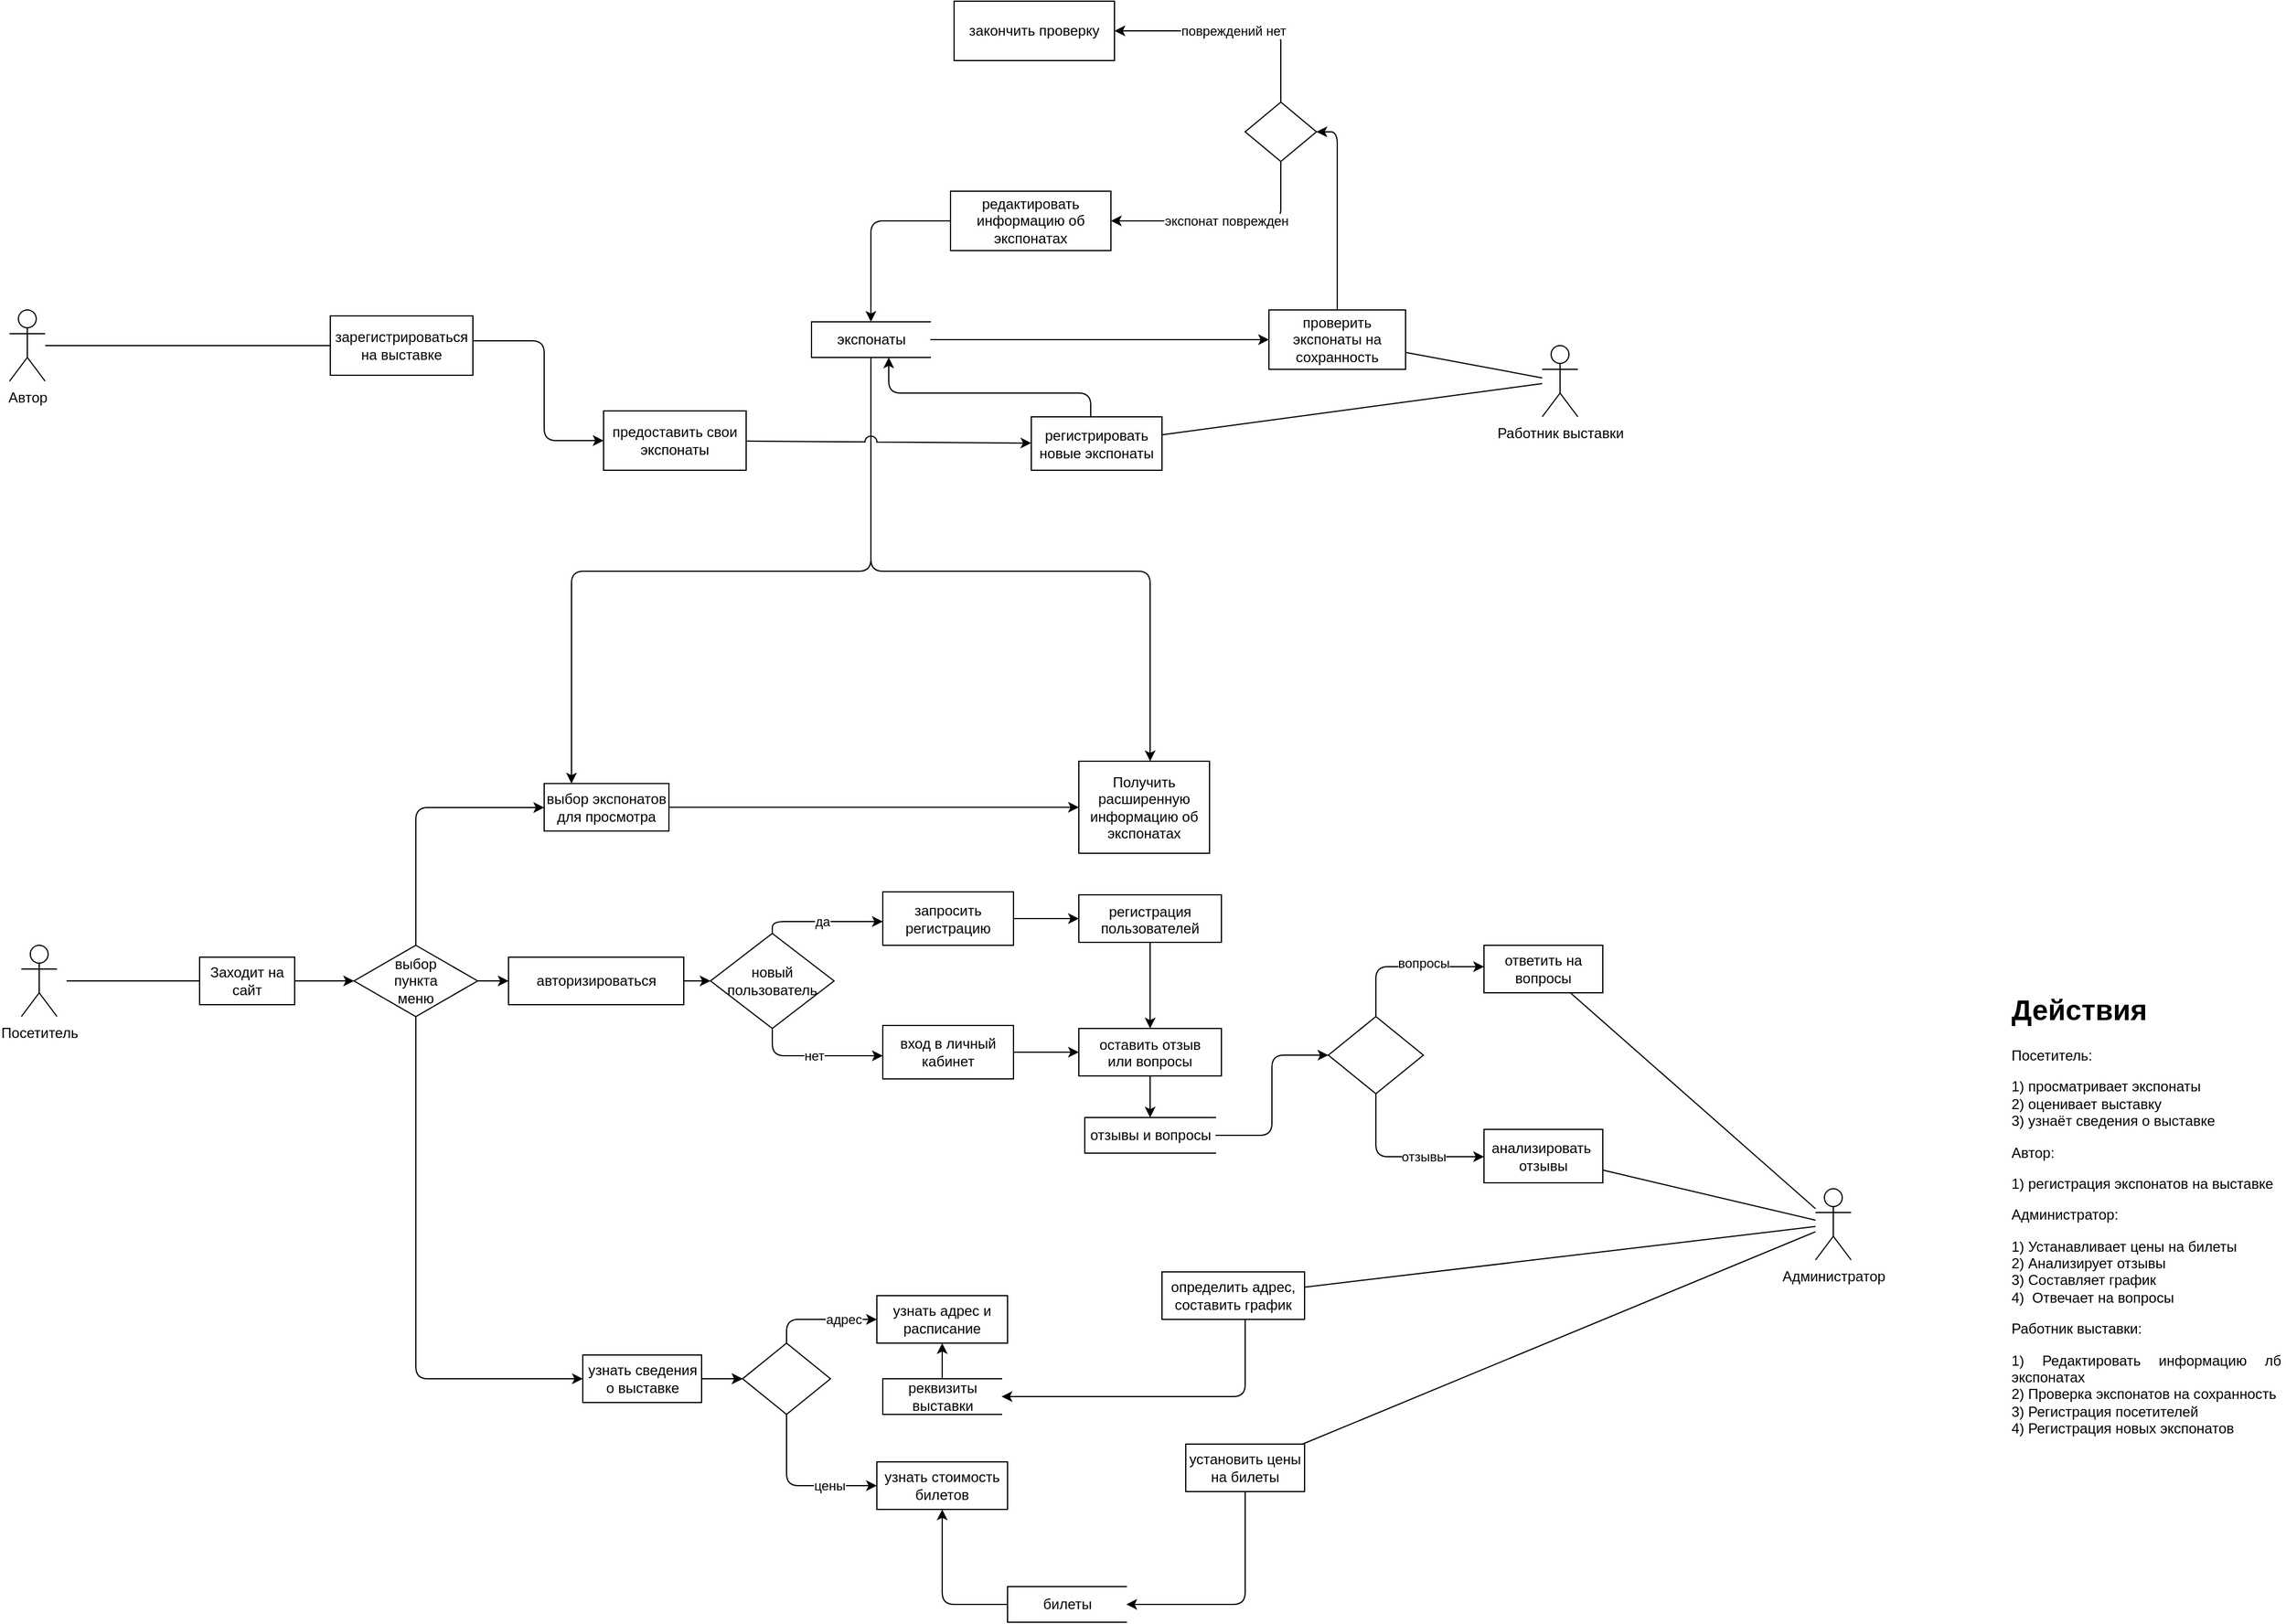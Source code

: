 <mxfile version="15.4.0" type="device" pages="3"><diagram id="r_qnH1HllNbgKLjlJHCZ" name="Page-1"><mxGraphModel dx="1851" dy="1761" grid="1" gridSize="10" guides="1" tooltips="1" connect="1" arrows="1" fold="1" page="1" pageScale="1" pageWidth="827" pageHeight="1169" math="0" shadow="0"><root><mxCell id="0"/><mxCell id="1" parent="0"/><mxCell id="lHqvFT1bvPYRfDelncX7-1" value="&lt;h1&gt;Действия&lt;/h1&gt;&lt;p&gt;Посетитель:&lt;/p&gt;&lt;p style=&quot;text-align: justify&quot;&gt;&lt;span&gt;1) п&lt;/span&gt;&lt;span&gt;росматривает экспонаты&lt;/span&gt;&lt;br&gt;&lt;span&gt;2) оценивает выставку&lt;/span&gt;&lt;br&gt;&lt;span&gt;3) узнаёт сведения о выставке&lt;/span&gt;&lt;br&gt;&lt;/p&gt;&lt;p style=&quot;text-align: justify&quot;&gt;&lt;span&gt;Автор:&lt;/span&gt;&lt;/p&gt;&lt;p style=&quot;text-align: justify&quot;&gt;&lt;span&gt;1) регистрация экспонатов на выставке&lt;/span&gt;&lt;/p&gt;&lt;p style=&quot;text-align: justify&quot;&gt;&lt;span&gt;Администратор:&lt;/span&gt;&lt;/p&gt;&lt;p style=&quot;text-align: justify&quot;&gt;&lt;/p&gt;&lt;div style=&quot;text-align: justify&quot;&gt;&lt;span style=&quot;text-align: left&quot;&gt;1) Устанавливает цены на билеты&lt;/span&gt;&lt;br&gt;&lt;span&gt;2) Анализирует отзывы&lt;/span&gt;&lt;br&gt;&lt;span style=&quot;text-align: left&quot;&gt;3) Составляет график&lt;/span&gt;&lt;/div&gt;&lt;div style=&quot;text-align: justify&quot;&gt;&lt;span style=&quot;text-align: left&quot;&gt;4)&amp;nbsp; Отвечает на вопросы&lt;/span&gt;&lt;/div&gt;&lt;p style=&quot;text-align: justify&quot;&gt;&lt;span style=&quot;text-align: left&quot;&gt;Работник выставки:&lt;/span&gt;&lt;/p&gt;&lt;p style=&quot;text-align: justify&quot;&gt;&lt;span style=&quot;text-align: left&quot;&gt;1) Редактировать информацию лб экспонатах&lt;/span&gt;&lt;br&gt;&lt;span style=&quot;text-align: left&quot;&gt;2) Проверка экспонатов на сохранность&lt;/span&gt;&lt;br&gt;&lt;span style=&quot;text-align: left&quot;&gt;3) Регистрация посетителей&lt;/span&gt;&lt;br&gt;&lt;span style=&quot;text-align: left&quot;&gt;4) Регистрация новых экспонатов&lt;/span&gt;&lt;br&gt;&lt;/p&gt;&lt;p&gt;&lt;/p&gt;&lt;p&gt;&lt;/p&gt;" style="text;html=1;strokeColor=none;fillColor=none;spacing=5;spacingTop=-20;whiteSpace=wrap;overflow=hidden;rounded=0;hachureGap=4;pointerEvents=0;" parent="1" vertex="1"><mxGeometry x="1580" y="160" width="235" height="490" as="geometry"/></mxCell><mxCell id="lHqvFT1bvPYRfDelncX7-2" value="Посетитель" style="shape=umlActor;verticalLabelPosition=bottom;verticalAlign=top;html=1;outlineConnect=0;hachureGap=4;pointerEvents=0;" parent="1" vertex="1"><mxGeometry x="-90" y="125" width="30" height="60" as="geometry"/></mxCell><mxCell id="lHqvFT1bvPYRfDelncX7-4" value="Заходит на сайт" style="rounded=0;whiteSpace=wrap;html=1;hachureGap=4;pointerEvents=0;strokeWidth=1;" parent="1" vertex="1"><mxGeometry x="60" y="135" width="80" height="40" as="geometry"/></mxCell><mxCell id="lHqvFT1bvPYRfDelncX7-7" value="" style="endArrow=none;html=1;startSize=14;endSize=14;sourcePerimeterSpacing=8;" parent="1" source="lHqvFT1bvPYRfDelncX7-2" target="lHqvFT1bvPYRfDelncX7-4" edge="1"><mxGeometry width="50" height="50" relative="1" as="geometry"><mxPoint x="78" y="135" as="sourcePoint"/><mxPoint x="150" y="135" as="targetPoint"/></mxGeometry></mxCell><mxCell id="sl1VM2rF2HRLAQbvGdmn-1" value="" style="edgeStyle=orthogonalEdgeStyle;orthogonalLoop=1;jettySize=auto;html=1;endArrow=classic;endFill=1;" parent="1" source="lHqvFT1bvPYRfDelncX7-8" target="r-15waiu_1S-d-hb9AJj-9" edge="1"><mxGeometry relative="1" as="geometry"/></mxCell><mxCell id="lHqvFT1bvPYRfDelncX7-8" value="узнать сведения о выставке" style="rounded=0;whiteSpace=wrap;html=1;hachureGap=4;pointerEvents=0;strokeWidth=1;" parent="1" vertex="1"><mxGeometry x="382.5" y="470" width="100" height="40" as="geometry"/></mxCell><mxCell id="r-15waiu_1S-d-hb9AJj-3" value="" style="endArrow=classic;html=1;endFill=1;edgeStyle=orthogonalEdgeStyle;" parent="1" source="c1FEFGugaIV8QcKKH6_m-8" target="lHqvFT1bvPYRfDelncX7-8" edge="1"><mxGeometry width="50" height="50" relative="1" as="geometry"><mxPoint x="250" y="200" as="sourcePoint"/><mxPoint x="400" y="300" as="targetPoint"/><Array as="points"><mxPoint x="242" y="490"/></Array></mxGeometry></mxCell><mxCell id="r-15waiu_1S-d-hb9AJj-6" value="узнать стоимость билетов" style="rounded=0;whiteSpace=wrap;html=1;hachureGap=4;pointerEvents=0;strokeWidth=1;" parent="1" vertex="1"><mxGeometry x="630" y="560" width="110" height="40" as="geometry"/></mxCell><mxCell id="r-15waiu_1S-d-hb9AJj-7" value="узнать адрес и расписание" style="rounded=0;whiteSpace=wrap;html=1;hachureGap=4;pointerEvents=0;strokeWidth=1;" parent="1" vertex="1"><mxGeometry x="630" y="420" width="110" height="40" as="geometry"/></mxCell><mxCell id="r-15waiu_1S-d-hb9AJj-9" value="" style="strokeWidth=1;html=1;shape=mxgraph.flowchart.decision;whiteSpace=wrap;" parent="1" vertex="1"><mxGeometry x="517" y="460" width="74" height="60" as="geometry"/></mxCell><mxCell id="r-15waiu_1S-d-hb9AJj-10" value="" style="endArrow=classic;html=1;edgeStyle=orthogonalEdgeStyle;" parent="1" source="lHqvFT1bvPYRfDelncX7-8" target="r-15waiu_1S-d-hb9AJj-9" edge="1"><mxGeometry width="50" height="50" relative="1" as="geometry"><mxPoint x="490" y="600" as="sourcePoint"/><mxPoint x="520" y="490" as="targetPoint"/></mxGeometry></mxCell><mxCell id="r-15waiu_1S-d-hb9AJj-12" value="адрес" style="endArrow=classic;html=1;rounded=1;edgeStyle=orthogonalEdgeStyle;" parent="1" source="r-15waiu_1S-d-hb9AJj-9" target="r-15waiu_1S-d-hb9AJj-7" edge="1"><mxGeometry x="0.412" relative="1" as="geometry"><mxPoint x="554" y="460" as="sourcePoint"/><mxPoint x="560" y="570" as="targetPoint"/><Array as="points"><mxPoint x="554" y="440"/></Array><mxPoint as="offset"/></mxGeometry></mxCell><mxCell id="r-15waiu_1S-d-hb9AJj-15" value="цены" style="endArrow=classic;html=1;rounded=1;edgeStyle=orthogonalEdgeStyle;" parent="1" source="r-15waiu_1S-d-hb9AJj-9" target="r-15waiu_1S-d-hb9AJj-6" edge="1"><mxGeometry x="0.412" relative="1" as="geometry"><mxPoint x="460" y="570" as="sourcePoint"/><mxPoint x="560" y="570" as="targetPoint"/><Array as="points"><mxPoint x="554" y="580"/></Array><mxPoint as="offset"/></mxGeometry></mxCell><mxCell id="r-15waiu_1S-d-hb9AJj-18" value="" style="endArrow=classic;html=1;fontSize=12;endFill=1;edgeStyle=orthogonalEdgeStyle;" parent="1" source="lHqvFT1bvPYRfDelncX7-4" target="c1FEFGugaIV8QcKKH6_m-8" edge="1"><mxGeometry width="50" height="50" relative="1" as="geometry"><mxPoint x="340" y="245" as="sourcePoint"/><mxPoint x="270" y="135" as="targetPoint"/></mxGeometry></mxCell><mxCell id="r-15waiu_1S-d-hb9AJj-20" value="авторизироваться" style="rounded=0;whiteSpace=wrap;html=1;hachureGap=4;pointerEvents=0;strokeWidth=1;" parent="1" vertex="1"><mxGeometry x="320" y="135" width="147.5" height="40" as="geometry"/></mxCell><mxCell id="r-15waiu_1S-d-hb9AJj-22" value="выбор экспонатов для просмотра" style="rounded=0;whiteSpace=wrap;html=1;hachureGap=4;pointerEvents=0;strokeWidth=1;" parent="1" vertex="1"><mxGeometry x="350" y="-11.25" width="105" height="40" as="geometry"/></mxCell><mxCell id="r-15waiu_1S-d-hb9AJj-24" value="" style="endArrow=classic;html=1;fontSize=12;edgeStyle=orthogonalEdgeStyle;" parent="1" source="r-15waiu_1S-d-hb9AJj-25" target="r-15waiu_1S-d-hb9AJj-22" edge="1"><mxGeometry width="50" height="50" relative="1" as="geometry"><mxPoint x="360.278" y="42.5" as="sourcePoint"/><mxPoint x="395" y="-27.5" as="targetPoint"/><Array as="points"><mxPoint x="625" y="-190"/><mxPoint x="373" y="-190"/></Array></mxGeometry></mxCell><mxCell id="85DmUei8049jXZ2GYsxg-7" style="edgeStyle=orthogonalEdgeStyle;orthogonalLoop=1;jettySize=auto;html=1;endFill=1;" parent="1" source="r-15waiu_1S-d-hb9AJj-25" target="3kWsDrp7f7O6ou7B2QP6-20" edge="1"><mxGeometry relative="1" as="geometry"/></mxCell><mxCell id="r-15waiu_1S-d-hb9AJj-25" value="экспонаты" style="html=1;dashed=0;whitespace=wrap;shape=partialRectangle;right=0;fontSize=12;strokeWidth=1;" parent="1" vertex="1"><mxGeometry x="575" y="-400" width="100" height="30" as="geometry"/></mxCell><mxCell id="r-15waiu_1S-d-hb9AJj-33" value="" style="endArrow=classic;html=1;fontSize=11;edgeStyle=orthogonalEdgeStyle;" parent="1" source="r-15waiu_1S-d-hb9AJj-22" target="3kWsDrp7f7O6ou7B2QP6-3" edge="1"><mxGeometry width="50" height="50" relative="1" as="geometry"><mxPoint x="345" y="-27.5" as="sourcePoint"/><mxPoint x="452" y="-77.5" as="targetPoint"/></mxGeometry></mxCell><mxCell id="r-15waiu_1S-d-hb9AJj-36" value="Автор" style="shape=umlActor;verticalLabelPosition=bottom;verticalAlign=top;html=1;outlineConnect=0;fontSize=12;strokeWidth=1;" parent="1" vertex="1"><mxGeometry x="-100" y="-410" width="30" height="60" as="geometry"/></mxCell><mxCell id="r-15waiu_1S-d-hb9AJj-38" value="" style="endArrow=none;html=1;fontSize=12;endFill=0;" parent="1" source="r-15waiu_1S-d-hb9AJj-36" target="r-15waiu_1S-d-hb9AJj-41" edge="1"><mxGeometry width="50" height="50" relative="1" as="geometry"><mxPoint x="120" y="-380" as="sourcePoint"/><mxPoint x="275" y="-53.895" as="targetPoint"/></mxGeometry></mxCell><mxCell id="r-15waiu_1S-d-hb9AJj-41" value="зарегистрироваться на выставке" style="rounded=0;whiteSpace=wrap;html=1;hachureGap=4;pointerEvents=0;strokeWidth=1;" parent="1" vertex="1"><mxGeometry x="170" y="-405" width="120" height="50" as="geometry"/></mxCell><mxCell id="r-15waiu_1S-d-hb9AJj-58" value="Администратор" style="shape=umlActor;verticalLabelPosition=bottom;verticalAlign=top;html=1;outlineConnect=0;fontSize=12;strokeWidth=1;" parent="1" vertex="1"><mxGeometry x="1420" y="330" width="30" height="60" as="geometry"/></mxCell><mxCell id="r-15waiu_1S-d-hb9AJj-61" value="" style="endArrow=none;html=1;fontSize=12;endFill=0;" parent="1" source="r-15waiu_1S-d-hb9AJj-58" target="r-15waiu_1S-d-hb9AJj-62" edge="1"><mxGeometry width="50" height="50" relative="1" as="geometry"><mxPoint x="860" y="240" as="sourcePoint"/><mxPoint x="930" y="170" as="targetPoint"/></mxGeometry></mxCell><mxCell id="r-15waiu_1S-d-hb9AJj-62" value="установить цены&lt;br&gt;на билеты" style="rounded=0;whiteSpace=wrap;html=1;hachureGap=4;pointerEvents=0;strokeWidth=1;" parent="1" vertex="1"><mxGeometry x="890" y="545" width="100" height="40" as="geometry"/></mxCell><mxCell id="r-15waiu_1S-d-hb9AJj-64" value="" style="endArrow=none;html=1;fontSize=12;endFill=0;" parent="1" source="r-15waiu_1S-d-hb9AJj-58" target="r-15waiu_1S-d-hb9AJj-65" edge="1"><mxGeometry width="50" height="50" relative="1" as="geometry"><mxPoint x="880" y="110" as="sourcePoint"/><mxPoint x="930" y="100" as="targetPoint"/></mxGeometry></mxCell><mxCell id="r-15waiu_1S-d-hb9AJj-65" value="анализировать&amp;nbsp;&lt;br&gt;отзывы" style="rounded=0;whiteSpace=wrap;html=1;hachureGap=4;pointerEvents=0;strokeWidth=1;" parent="1" vertex="1"><mxGeometry x="1141" y="280" width="100" height="45" as="geometry"/></mxCell><mxCell id="r-15waiu_1S-d-hb9AJj-67" value="" style="endArrow=none;html=1;fontSize=12;endFill=0;" parent="1" source="r-15waiu_1S-d-hb9AJj-58" target="r-15waiu_1S-d-hb9AJj-68" edge="1"><mxGeometry width="50" height="50" relative="1" as="geometry"><mxPoint x="760" y="390" as="sourcePoint"/><mxPoint x="920" y="321" as="targetPoint"/></mxGeometry></mxCell><mxCell id="r-15waiu_1S-d-hb9AJj-68" value="определить адрес, составить график" style="rounded=0;whiteSpace=wrap;html=1;hachureGap=4;pointerEvents=0;strokeWidth=1;" parent="1" vertex="1"><mxGeometry x="870" y="400" width="120" height="40" as="geometry"/></mxCell><mxCell id="3kWsDrp7f7O6ou7B2QP6-3" value="Получить расширенную информацию об экспонатах" style="rounded=0;whiteSpace=wrap;html=1;hachureGap=4;pointerEvents=0;strokeWidth=1;" parent="1" vertex="1"><mxGeometry x="800" y="-30" width="110" height="77.5" as="geometry"/></mxCell><mxCell id="3kWsDrp7f7O6ou7B2QP6-14" value="Работник выставки" style="shape=umlActor;verticalLabelPosition=bottom;verticalAlign=top;html=1;outlineConnect=0;fontSize=12;strokeWidth=1;" parent="1" vertex="1"><mxGeometry x="1190" y="-380" width="30" height="60" as="geometry"/></mxCell><mxCell id="3kWsDrp7f7O6ou7B2QP6-15" value="" style="endArrow=none;html=1;fontSize=12;endFill=0;" parent="1" source="3kWsDrp7f7O6ou7B2QP6-14" target="3kWsDrp7f7O6ou7B2QP6-16" edge="1"><mxGeometry width="50" height="50" relative="1" as="geometry"><mxPoint x="995" y="-176.935" as="sourcePoint"/><mxPoint x="905" y="-340" as="targetPoint"/></mxGeometry></mxCell><mxCell id="3kWsDrp7f7O6ou7B2QP6-16" value="регистрировать новые экспонаты" style="rounded=0;whiteSpace=wrap;html=1;hachureGap=4;pointerEvents=0;strokeWidth=1;" parent="1" vertex="1"><mxGeometry x="760" y="-320" width="110" height="45" as="geometry"/></mxCell><mxCell id="85DmUei8049jXZ2GYsxg-12" style="edgeStyle=orthogonalEdgeStyle;orthogonalLoop=1;jettySize=auto;html=1;endFill=1;" parent="1" source="3kWsDrp7f7O6ou7B2QP6-18" target="r-15waiu_1S-d-hb9AJj-25" edge="1"><mxGeometry relative="1" as="geometry"/></mxCell><mxCell id="3kWsDrp7f7O6ou7B2QP6-18" value="редактировать информацию об экспонатах" style="rounded=0;whiteSpace=wrap;html=1;hachureGap=4;pointerEvents=0;strokeWidth=1;" parent="1" vertex="1"><mxGeometry x="692" y="-510" width="135" height="50" as="geometry"/></mxCell><mxCell id="3kWsDrp7f7O6ou7B2QP6-19" value="" style="endArrow=none;html=1;fontSize=12;endFill=0;" parent="1" source="3kWsDrp7f7O6ou7B2QP6-14" target="3kWsDrp7f7O6ou7B2QP6-20" edge="1"><mxGeometry width="50" height="50" relative="1" as="geometry"><mxPoint x="995" y="-190" as="sourcePoint"/><mxPoint x="895" y="-189" as="targetPoint"/></mxGeometry></mxCell><mxCell id="3kWsDrp7f7O6ou7B2QP6-29" value="" style="endArrow=classic;html=1;edgeStyle=orthogonalEdgeStyle;" parent="1" source="r-15waiu_1S-d-hb9AJj-62" target="85DmUei8049jXZ2GYsxg-18" edge="1"><mxGeometry width="50" height="50" relative="1" as="geometry"><mxPoint x="690" y="440" as="sourcePoint"/><mxPoint x="430" y="580" as="targetPoint"/><Array as="points"><mxPoint x="940" y="680"/></Array></mxGeometry></mxCell><mxCell id="3kWsDrp7f7O6ou7B2QP6-30" value="" style="endArrow=classic;html=1;jumpStyle=arc;jumpSize=10;edgeStyle=orthogonalEdgeStyle;" parent="1" source="r-15waiu_1S-d-hb9AJj-68" target="85DmUei8049jXZ2GYsxg-16" edge="1"><mxGeometry width="50" height="50" relative="1" as="geometry"><mxPoint x="690" y="430" as="sourcePoint"/><mxPoint x="740" y="380" as="targetPoint"/><Array as="points"><mxPoint x="940" y="505"/></Array></mxGeometry></mxCell><mxCell id="3kWsDrp7f7O6ou7B2QP6-32" value="" style="endArrow=classic;html=1;edgeStyle=orthogonalEdgeStyle;" parent="1" source="r-15waiu_1S-d-hb9AJj-25" target="3kWsDrp7f7O6ou7B2QP6-3" edge="1"><mxGeometry width="50" height="50" relative="1" as="geometry"><mxPoint x="570" y="40" as="sourcePoint"/><mxPoint x="620" y="-10" as="targetPoint"/><Array as="points"><mxPoint x="625" y="-190"/><mxPoint x="860" y="-190"/></Array></mxGeometry></mxCell><mxCell id="3kWsDrp7f7O6ou7B2QP6-33" value="" style="endArrow=classic;html=1;endFill=1;edgeStyle=orthogonalEdgeStyle;" parent="1" source="c1FEFGugaIV8QcKKH6_m-8" target="r-15waiu_1S-d-hb9AJj-22" edge="1"><mxGeometry width="50" height="50" relative="1" as="geometry"><mxPoint x="570" y="40" as="sourcePoint"/><mxPoint x="620" y="-10" as="targetPoint"/><Array as="points"><mxPoint x="242" y="9"/></Array></mxGeometry></mxCell><mxCell id="c1FEFGugaIV8QcKKH6_m-9" style="edgeStyle=orthogonalEdgeStyle;orthogonalLoop=1;jettySize=auto;html=1;endArrow=classic;endFill=1;" parent="1" source="c1FEFGugaIV8QcKKH6_m-8" target="r-15waiu_1S-d-hb9AJj-20" edge="1"><mxGeometry relative="1" as="geometry"/></mxCell><mxCell id="c1FEFGugaIV8QcKKH6_m-8" value="выбор&lt;br&gt;пункта&lt;br&gt;меню" style="strokeWidth=1;html=1;shape=mxgraph.flowchart.decision;whiteSpace=wrap;" parent="1" vertex="1"><mxGeometry x="190" y="125" width="104" height="60" as="geometry"/></mxCell><mxCell id="91sg-GzbIH8BGs3r1V0l-1" value="" style="endArrow=classic;html=1;fontSize=12;endFill=1;edgeStyle=orthogonalEdgeStyle;" parent="1" source="r-15waiu_1S-d-hb9AJj-20" target="91sg-GzbIH8BGs3r1V0l-2" edge="1"><mxGeometry width="50" height="50" relative="1" as="geometry"><mxPoint x="470.0" y="155.0" as="sourcePoint"/><mxPoint x="600" y="135" as="targetPoint"/></mxGeometry></mxCell><mxCell id="91sg-GzbIH8BGs3r1V0l-3" value="да" style="edgeStyle=orthogonalEdgeStyle;orthogonalLoop=1;jettySize=auto;html=1;endArrow=classic;endFill=1;" parent="1" source="91sg-GzbIH8BGs3r1V0l-2" target="91sg-GzbIH8BGs3r1V0l-4" edge="1"><mxGeometry relative="1" as="geometry"><mxPoint x="620" y="105.0" as="targetPoint"/><Array as="points"><mxPoint x="542" y="105"/></Array></mxGeometry></mxCell><mxCell id="91sg-GzbIH8BGs3r1V0l-9" value="нет" style="edgeStyle=orthogonalEdgeStyle;orthogonalLoop=1;jettySize=auto;html=1;endFill=1;" parent="1" source="91sg-GzbIH8BGs3r1V0l-2" target="FhuK71plg9ZCaS6mtWxS-3" edge="1"><mxGeometry relative="1" as="geometry"><mxPoint x="710" y="240" as="targetPoint"/><Array as="points"><mxPoint x="542" y="218"/></Array></mxGeometry></mxCell><mxCell id="91sg-GzbIH8BGs3r1V0l-2" value="новый пользователь" style="strokeWidth=1;html=1;shape=mxgraph.flowchart.decision;whiteSpace=wrap;" parent="1" vertex="1"><mxGeometry x="490" y="115" width="104" height="80" as="geometry"/></mxCell><mxCell id="91sg-GzbIH8BGs3r1V0l-8" style="edgeStyle=orthogonalEdgeStyle;orthogonalLoop=1;jettySize=auto;html=1;endFill=1;" parent="1" source="91sg-GzbIH8BGs3r1V0l-4" target="91sg-GzbIH8BGs3r1V0l-5" edge="1"><mxGeometry relative="1" as="geometry"/></mxCell><mxCell id="91sg-GzbIH8BGs3r1V0l-4" value="запросить регистрацию" style="rounded=0;whiteSpace=wrap;html=1;hachureGap=4;pointerEvents=0;strokeWidth=1;" parent="1" vertex="1"><mxGeometry x="635" y="80" width="110" height="45" as="geometry"/></mxCell><mxCell id="91sg-GzbIH8BGs3r1V0l-10" style="edgeStyle=orthogonalEdgeStyle;orthogonalLoop=1;jettySize=auto;html=1;endFill=1;" parent="1" source="91sg-GzbIH8BGs3r1V0l-5" target="91sg-GzbIH8BGs3r1V0l-11" edge="1"><mxGeometry relative="1" as="geometry"><mxPoint x="970" y="175" as="targetPoint"/><Array as="points"/></mxGeometry></mxCell><mxCell id="91sg-GzbIH8BGs3r1V0l-5" value="регистрация пользователей" style="whiteSpace=wrap;html=1;verticalAlign=top;strokeWidth=1;" parent="1" vertex="1"><mxGeometry x="800" y="82.5" width="120" height="40" as="geometry"/></mxCell><mxCell id="oRSL9_nRXSis95aMJK06-3" style="edgeStyle=orthogonalEdgeStyle;rounded=0;orthogonalLoop=1;jettySize=auto;html=1;" parent="1" source="91sg-GzbIH8BGs3r1V0l-11" target="oRSL9_nRXSis95aMJK06-2" edge="1"><mxGeometry relative="1" as="geometry"><mxPoint x="860" y="285" as="targetPoint"/></mxGeometry></mxCell><mxCell id="91sg-GzbIH8BGs3r1V0l-11" value="оставить отзыв&lt;br&gt;или вопросы" style="whiteSpace=wrap;html=1;verticalAlign=top;strokeWidth=1;" parent="1" vertex="1"><mxGeometry x="800" y="195" width="120" height="40" as="geometry"/></mxCell><mxCell id="7QyCOx7dUA0_X3-XsU_J-3" style="edgeStyle=orthogonalEdgeStyle;jumpStyle=arc;jumpSize=10;orthogonalLoop=1;jettySize=auto;html=1;" parent="1" source="r-15waiu_1S-d-hb9AJj-41" target="7QyCOx7dUA0_X3-XsU_J-8" edge="1"><mxGeometry relative="1" as="geometry"><mxPoint x="290" y="-384" as="sourcePoint"/><mxPoint x="391" y="-300" as="targetPoint"/><Array as="points"><mxPoint x="350" y="-384"/><mxPoint x="350" y="-300"/></Array></mxGeometry></mxCell><mxCell id="85DmUei8049jXZ2GYsxg-6" style="edgeStyle=orthogonalEdgeStyle;orthogonalLoop=1;jettySize=auto;html=1;endFill=1;" parent="1" source="3kWsDrp7f7O6ou7B2QP6-20" target="85DmUei8049jXZ2GYsxg-5" edge="1"><mxGeometry relative="1" as="geometry"><Array as="points"><mxPoint x="1017" y="-560"/></Array></mxGeometry></mxCell><mxCell id="3kWsDrp7f7O6ou7B2QP6-20" value="проверить экспонаты на сохранность" style="rounded=0;whiteSpace=wrap;html=1;hachureGap=4;pointerEvents=0;strokeWidth=1;" parent="1" vertex="1"><mxGeometry x="960" y="-410" width="115" height="50" as="geometry"/></mxCell><mxCell id="85DmUei8049jXZ2GYsxg-8" value="повреждений нет" style="edgeStyle=orthogonalEdgeStyle;orthogonalLoop=1;jettySize=auto;html=1;endFill=1;" parent="1" source="85DmUei8049jXZ2GYsxg-5" target="85DmUei8049jXZ2GYsxg-9" edge="1"><mxGeometry relative="1" as="geometry"><mxPoint x="890" y="-670" as="targetPoint"/><Array as="points"><mxPoint x="970" y="-645"/></Array></mxGeometry></mxCell><mxCell id="85DmUei8049jXZ2GYsxg-10" value="экспонат поврежден" style="edgeStyle=orthogonalEdgeStyle;orthogonalLoop=1;jettySize=auto;html=1;endFill=1;" parent="1" source="85DmUei8049jXZ2GYsxg-5" target="3kWsDrp7f7O6ou7B2QP6-18" edge="1"><mxGeometry relative="1" as="geometry"><Array as="points"><mxPoint x="970" y="-485"/></Array></mxGeometry></mxCell><mxCell id="85DmUei8049jXZ2GYsxg-5" value="" style="shape=rhombus;html=1;dashed=0;whitespace=wrap;perimeter=rhombusPerimeter;" parent="1" vertex="1"><mxGeometry x="940" y="-585" width="60" height="50" as="geometry"/></mxCell><mxCell id="85DmUei8049jXZ2GYsxg-9" value="закончить проверку" style="rounded=0;whiteSpace=wrap;html=1;hachureGap=4;pointerEvents=0;strokeWidth=1;" parent="1" vertex="1"><mxGeometry x="695" y="-670" width="135" height="50" as="geometry"/></mxCell><mxCell id="85DmUei8049jXZ2GYsxg-17" style="edgeStyle=orthogonalEdgeStyle;orthogonalLoop=1;jettySize=auto;html=1;endFill=1;" parent="1" source="85DmUei8049jXZ2GYsxg-16" target="r-15waiu_1S-d-hb9AJj-7" edge="1"><mxGeometry relative="1" as="geometry"/></mxCell><mxCell id="85DmUei8049jXZ2GYsxg-16" value="реквизиты&lt;br&gt;выставки" style="html=1;dashed=0;whitespace=wrap;shape=partialRectangle;right=0;" parent="1" vertex="1"><mxGeometry x="635" y="490" width="100" height="30" as="geometry"/></mxCell><mxCell id="85DmUei8049jXZ2GYsxg-19" style="edgeStyle=orthogonalEdgeStyle;orthogonalLoop=1;jettySize=auto;html=1;endFill=1;" parent="1" source="85DmUei8049jXZ2GYsxg-18" target="r-15waiu_1S-d-hb9AJj-6" edge="1"><mxGeometry relative="1" as="geometry"><Array as="points"><mxPoint x="685" y="680"/></Array></mxGeometry></mxCell><mxCell id="85DmUei8049jXZ2GYsxg-18" value="билеты" style="html=1;dashed=0;whitespace=wrap;shape=partialRectangle;right=0;" parent="1" vertex="1"><mxGeometry x="740" y="665" width="100" height="30" as="geometry"/></mxCell><mxCell id="7QyCOx7dUA0_X3-XsU_J-4" style="jumpStyle=arc;jumpSize=10;orthogonalLoop=1;jettySize=auto;html=1;strokeColor=#000000;fillColor=#f8cecc;" parent="1" source="7QyCOx7dUA0_X3-XsU_J-8" target="3kWsDrp7f7O6ou7B2QP6-16" edge="1"><mxGeometry relative="1" as="geometry"><mxPoint x="770" y="-297" as="targetPoint"/><mxPoint x="531" y="-299.572" as="sourcePoint"/></mxGeometry></mxCell><mxCell id="7QyCOx7dUA0_X3-XsU_J-6" value="" style="endArrow=classic;html=1;strokeColor=#000000;fillColor=#f8cecc;edgeStyle=orthogonalEdgeStyle;" parent="1" source="3kWsDrp7f7O6ou7B2QP6-16" target="r-15waiu_1S-d-hb9AJj-25" edge="1"><mxGeometry width="50" height="50" relative="1" as="geometry"><mxPoint x="780" y="-200" as="sourcePoint"/><mxPoint x="830" y="-250" as="targetPoint"/><Array as="points"><mxPoint x="810" y="-340"/><mxPoint x="640" y="-340"/></Array></mxGeometry></mxCell><mxCell id="7QyCOx7dUA0_X3-XsU_J-8" value="предоставить свои экспонаты" style="rounded=0;whiteSpace=wrap;html=1;hachureGap=4;pointerEvents=0;strokeWidth=1;" parent="1" vertex="1"><mxGeometry x="400" y="-325" width="120" height="50" as="geometry"/></mxCell><mxCell id="7QyCOx7dUA0_X3-XsU_J-9" style="edgeStyle=orthogonalEdgeStyle;jumpStyle=arc;jumpSize=10;orthogonalLoop=1;jettySize=auto;html=1;exitX=0.5;exitY=1;exitDx=0;exitDy=0;strokeColor=#000000;fillColor=#f8cecc;" parent="1" source="r-15waiu_1S-d-hb9AJj-41" target="r-15waiu_1S-d-hb9AJj-41" edge="1"><mxGeometry relative="1" as="geometry"/></mxCell><mxCell id="oRSL9_nRXSis95aMJK06-6" style="edgeStyle=orthogonalEdgeStyle;rounded=1;orthogonalLoop=1;jettySize=auto;html=1;entryX=0;entryY=0.5;entryDx=0;entryDy=0;entryPerimeter=0;" parent="1" source="oRSL9_nRXSis95aMJK06-2" target="Dk44VhowfAqPSIH-CXWI-10" edge="1"><mxGeometry relative="1" as="geometry"/></mxCell><mxCell id="oRSL9_nRXSis95aMJK06-2" value="отзывы и вопросы" style="html=1;dashed=0;whitespace=wrap;shape=partialRectangle;right=0;" parent="1" vertex="1"><mxGeometry x="805" y="270" width="110" height="30" as="geometry"/></mxCell><mxCell id="FhuK71plg9ZCaS6mtWxS-4" style="edgeStyle=orthogonalEdgeStyle;rounded=1;orthogonalLoop=1;jettySize=auto;html=1;" parent="1" source="FhuK71plg9ZCaS6mtWxS-3" target="91sg-GzbIH8BGs3r1V0l-11" edge="1"><mxGeometry relative="1" as="geometry"/></mxCell><mxCell id="FhuK71plg9ZCaS6mtWxS-3" value="вход в личный кабинет" style="rounded=0;whiteSpace=wrap;html=1;hachureGap=4;pointerEvents=0;strokeWidth=1;" parent="1" vertex="1"><mxGeometry x="635" y="192.5" width="110" height="45" as="geometry"/></mxCell><mxCell id="Dk44VhowfAqPSIH-CXWI-2" value="ответить на вопросы" style="rounded=0;whiteSpace=wrap;html=1;hachureGap=4;pointerEvents=0;strokeWidth=1;" parent="1" vertex="1"><mxGeometry x="1141" y="125" width="100" height="40" as="geometry"/></mxCell><mxCell id="Dk44VhowfAqPSIH-CXWI-11" value="вопросы" style="edgeStyle=orthogonalEdgeStyle;orthogonalLoop=1;jettySize=auto;html=1;rounded=1;" parent="1" source="Dk44VhowfAqPSIH-CXWI-10" target="Dk44VhowfAqPSIH-CXWI-2" edge="1"><mxGeometry x="0.233" y="3" relative="1" as="geometry"><mxPoint x="1070" y="170" as="targetPoint"/><Array as="points"><mxPoint x="1050" y="143"/></Array><mxPoint as="offset"/></mxGeometry></mxCell><mxCell id="Dk44VhowfAqPSIH-CXWI-12" value="отзывы" style="edgeStyle=orthogonalEdgeStyle;rounded=1;orthogonalLoop=1;jettySize=auto;html=1;" parent="1" source="Dk44VhowfAqPSIH-CXWI-10" target="r-15waiu_1S-d-hb9AJj-65" edge="1"><mxGeometry x="0.292" relative="1" as="geometry"><Array as="points"><mxPoint x="1050" y="303"/></Array><mxPoint as="offset"/></mxGeometry></mxCell><mxCell id="Dk44VhowfAqPSIH-CXWI-10" value="" style="strokeWidth=1;html=1;shape=mxgraph.flowchart.decision;whiteSpace=wrap;" parent="1" vertex="1"><mxGeometry x="1010" y="185" width="80" height="65" as="geometry"/></mxCell><mxCell id="Dk44VhowfAqPSIH-CXWI-14" value="" style="endArrow=none;html=1;fontSize=12;endFill=0;" parent="1" source="r-15waiu_1S-d-hb9AJj-58" target="Dk44VhowfAqPSIH-CXWI-2" edge="1"><mxGeometry width="50" height="50" relative="1" as="geometry"><mxPoint x="1270" y="210" as="sourcePoint"/><mxPoint x="1091" y="167.818" as="targetPoint"/></mxGeometry></mxCell></root></mxGraphModel></diagram><diagram id="byiYHxiK3h41d5CJGG8O" name="Page-2"><mxGraphModel dx="2131" dy="648" grid="1" gridSize="10" guides="1" tooltips="1" connect="1" arrows="1" fold="1" page="1" pageScale="1" pageWidth="1169" pageHeight="827" math="0" shadow="0">&#xa;      <root>&#xa;        <mxCell id="mgMCdjYTKwE2WRwouTiQ-0"/>&#xa;        <mxCell id="mgMCdjYTKwE2WRwouTiQ-1" parent="mgMCdjYTKwE2WRwouTiQ-0"/>&#xa;        <mxCell id="mgMCdjYTKwE2WRwouTiQ-2" value="" style="whiteSpace=wrap;html=1;aspect=fixed;" vertex="1" parent="mgMCdjYTKwE2WRwouTiQ-1">&#xa;          <mxGeometry x="-40" y="330" width="230" height="230" as="geometry"/>&#xa;        </mxCell>&#xa;        <mxCell id="mgMCdjYTKwE2WRwouTiQ-3" value="" style="whiteSpace=wrap;html=1;aspect=fixed;" vertex="1" parent="mgMCdjYTKwE2WRwouTiQ-1">&#xa;          <mxGeometry x="650" y="330" width="230" height="230" as="geometry"/>&#xa;        </mxCell>&#xa;        <mxCell id="mgMCdjYTKwE2WRwouTiQ-4" value="" style="whiteSpace=wrap;html=1;aspect=fixed;" vertex="1" parent="mgMCdjYTKwE2WRwouTiQ-1">&#xa;          <mxGeometry x="190" y="330" width="230" height="230" as="geometry"/>&#xa;        </mxCell>&#xa;        <mxCell id="mgMCdjYTKwE2WRwouTiQ-5" value="" style="whiteSpace=wrap;html=1;aspect=fixed;" vertex="1" parent="mgMCdjYTKwE2WRwouTiQ-1">&#xa;          <mxGeometry x="420" y="330" width="230" height="230" as="geometry"/>&#xa;        </mxCell>&#xa;        <mxCell id="5jxVvkTKWkYYJydKkLxZ-3" value="" style="html=1;dashed=0;whitespace=wrap;shape=partialRectangle;right=0;" vertex="1" parent="mgMCdjYTKwE2WRwouTiQ-1">&#xa;          <mxGeometry x="150" y="430" width="100" height="30" as="geometry"/>&#xa;        </mxCell>&#xa;        <mxCell id="5jxVvkTKWkYYJydKkLxZ-4" value="" style="html=1;dashed=0;whitespace=wrap;shape=partialRectangle;right=0;" vertex="1" parent="mgMCdjYTKwE2WRwouTiQ-1">&#xa;          <mxGeometry x="600" y="430" width="100" height="30" as="geometry"/>&#xa;        </mxCell>&#xa;        <mxCell id="5jxVvkTKWkYYJydKkLxZ-5" value="" style="html=1;dashed=0;whitespace=wrap;shape=partialRectangle;right=0;" vertex="1" parent="mgMCdjYTKwE2WRwouTiQ-1">&#xa;          <mxGeometry x="370" y="384" width="100" height="30" as="geometry"/>&#xa;        </mxCell>&#xa;        <mxCell id="5jxVvkTKWkYYJydKkLxZ-6" value="" style="html=1;dashed=0;whitespace=wrap;shape=partialRectangle;right=0;" vertex="1" parent="mgMCdjYTKwE2WRwouTiQ-1">&#xa;          <mxGeometry x="370" y="450" width="100" height="30" as="geometry"/>&#xa;        </mxCell>&#xa;      </root>&#xa;    </mxGraphModel></diagram><diagram id="eT3Typ1U2CL1EOJfSLQM" name="Страница 3"><mxGraphModel dx="1024" dy="592" grid="1" gridSize="10" guides="1" tooltips="1" connect="1" arrows="1" fold="1" page="1" pageScale="1" pageWidth="827" pageHeight="1169" math="0" shadow="0"><root><mxCell id="Cja7PANYsr0HDbTSjXao-0"/><mxCell id="Cja7PANYsr0HDbTSjXao-1" parent="Cja7PANYsr0HDbTSjXao-0"/><mxCell id="JvcInTWNScIjFncSoth1-2" value="Билеты" style="shape=table;startSize=30;container=1;collapsible=1;childLayout=tableLayout;fixedRows=1;rowLines=0;fontStyle=1;align=center;resizeLast=1;" vertex="1" parent="Cja7PANYsr0HDbTSjXao-1"><mxGeometry x="10" y="190" width="180" height="160" as="geometry"/></mxCell><mxCell id="JvcInTWNScIjFncSoth1-3" value="" style="shape=partialRectangle;collapsible=0;dropTarget=0;pointerEvents=0;fillColor=none;top=0;left=0;bottom=1;right=0;points=[[0,0.5],[1,0.5]];portConstraint=eastwest;" vertex="1" parent="JvcInTWNScIjFncSoth1-2"><mxGeometry y="30" width="180" height="30" as="geometry"/></mxCell><mxCell id="JvcInTWNScIjFncSoth1-4" value="PK" style="shape=partialRectangle;connectable=0;fillColor=none;top=0;left=0;bottom=0;right=0;fontStyle=1;overflow=hidden;" vertex="1" parent="JvcInTWNScIjFncSoth1-3"><mxGeometry width="30" height="30" as="geometry"><mxRectangle width="30" height="30" as="alternateBounds"/></mxGeometry></mxCell><mxCell id="JvcInTWNScIjFncSoth1-5" value="UniqueID" style="shape=partialRectangle;connectable=0;fillColor=none;top=0;left=0;bottom=0;right=0;align=left;spacingLeft=6;fontStyle=5;overflow=hidden;" vertex="1" parent="JvcInTWNScIjFncSoth1-3"><mxGeometry x="30" width="150" height="30" as="geometry"><mxRectangle width="150" height="30" as="alternateBounds"/></mxGeometry></mxCell><mxCell id="JvcInTWNScIjFncSoth1-6" value="" style="shape=partialRectangle;collapsible=0;dropTarget=0;pointerEvents=0;fillColor=none;top=0;left=0;bottom=0;right=0;points=[[0,0.5],[1,0.5]];portConstraint=eastwest;" vertex="1" parent="JvcInTWNScIjFncSoth1-2"><mxGeometry y="60" width="180" height="30" as="geometry"/></mxCell><mxCell id="JvcInTWNScIjFncSoth1-7" value="" style="shape=partialRectangle;connectable=0;fillColor=none;top=0;left=0;bottom=0;right=0;editable=1;overflow=hidden;" vertex="1" parent="JvcInTWNScIjFncSoth1-6"><mxGeometry width="30" height="30" as="geometry"><mxRectangle width="30" height="30" as="alternateBounds"/></mxGeometry></mxCell><mxCell id="JvcInTWNScIjFncSoth1-8" value="Row 1" style="shape=partialRectangle;connectable=0;fillColor=none;top=0;left=0;bottom=0;right=0;align=left;spacingLeft=6;overflow=hidden;" vertex="1" parent="JvcInTWNScIjFncSoth1-6"><mxGeometry x="30" width="150" height="30" as="geometry"><mxRectangle width="150" height="30" as="alternateBounds"/></mxGeometry></mxCell><mxCell id="JvcInTWNScIjFncSoth1-9" value="" style="shape=partialRectangle;collapsible=0;dropTarget=0;pointerEvents=0;fillColor=none;top=0;left=0;bottom=0;right=0;points=[[0,0.5],[1,0.5]];portConstraint=eastwest;" vertex="1" parent="JvcInTWNScIjFncSoth1-2"><mxGeometry y="90" width="180" height="30" as="geometry"/></mxCell><mxCell id="JvcInTWNScIjFncSoth1-10" value="" style="shape=partialRectangle;connectable=0;fillColor=none;top=0;left=0;bottom=0;right=0;editable=1;overflow=hidden;" vertex="1" parent="JvcInTWNScIjFncSoth1-9"><mxGeometry width="30" height="30" as="geometry"><mxRectangle width="30" height="30" as="alternateBounds"/></mxGeometry></mxCell><mxCell id="JvcInTWNScIjFncSoth1-11" value="Row 2" style="shape=partialRectangle;connectable=0;fillColor=none;top=0;left=0;bottom=0;right=0;align=left;spacingLeft=6;overflow=hidden;" vertex="1" parent="JvcInTWNScIjFncSoth1-9"><mxGeometry x="30" width="150" height="30" as="geometry"><mxRectangle width="150" height="30" as="alternateBounds"/></mxGeometry></mxCell><mxCell id="JvcInTWNScIjFncSoth1-12" value="" style="shape=partialRectangle;collapsible=0;dropTarget=0;pointerEvents=0;fillColor=none;top=0;left=0;bottom=0;right=0;points=[[0,0.5],[1,0.5]];portConstraint=eastwest;" vertex="1" parent="JvcInTWNScIjFncSoth1-2"><mxGeometry y="120" width="180" height="30" as="geometry"/></mxCell><mxCell id="JvcInTWNScIjFncSoth1-13" value="" style="shape=partialRectangle;connectable=0;fillColor=none;top=0;left=0;bottom=0;right=0;editable=1;overflow=hidden;" vertex="1" parent="JvcInTWNScIjFncSoth1-12"><mxGeometry width="30" height="30" as="geometry"><mxRectangle width="30" height="30" as="alternateBounds"/></mxGeometry></mxCell><mxCell id="JvcInTWNScIjFncSoth1-14" value="Row 3" style="shape=partialRectangle;connectable=0;fillColor=none;top=0;left=0;bottom=0;right=0;align=left;spacingLeft=6;overflow=hidden;" vertex="1" parent="JvcInTWNScIjFncSoth1-12"><mxGeometry x="30" width="150" height="30" as="geometry"><mxRectangle width="150" height="30" as="alternateBounds"/></mxGeometry></mxCell></root></mxGraphModel></diagram></mxfile>
